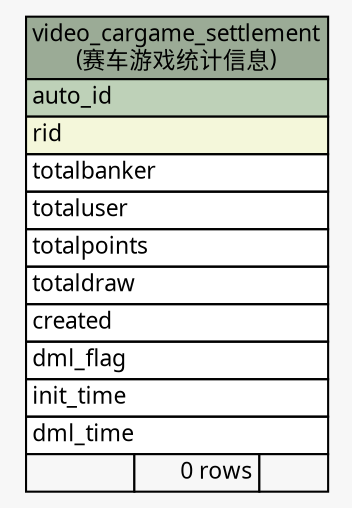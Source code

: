 // dot 2.26.0 on Linux 2.6.32-504.3.3.el6.x86_64
// SchemaSpy rev Unknown
digraph "video_cargame_settlement" {
  graph [
    rankdir="RL"
    bgcolor="#f7f7f7"
    nodesep="0.18"
    ranksep="0.46"
    fontname="Microsoft YaHei"
    fontsize="11"
  ];
  node [
    fontname="Microsoft YaHei"
    fontsize="11"
    shape="plaintext"
  ];
  edge [
    arrowsize="0.8"
  ];
  "video_cargame_settlement" [
    label=<
    <TABLE BORDER="0" CELLBORDER="1" CELLSPACING="0" BGCOLOR="#ffffff">
      <TR><TD COLSPAN="3" BGCOLOR="#9bab96" ALIGN="CENTER">video_cargame_settlement<br/>(赛车游戏统计信息)</TD></TR>
      <TR><TD PORT="auto_id" COLSPAN="3" BGCOLOR="#bed1b8" ALIGN="LEFT">auto_id</TD></TR>
      <TR><TD PORT="rid" COLSPAN="3" BGCOLOR="#f4f7da" ALIGN="LEFT">rid</TD></TR>
      <TR><TD PORT="totalbanker" COLSPAN="3" ALIGN="LEFT">totalbanker</TD></TR>
      <TR><TD PORT="totaluser" COLSPAN="3" ALIGN="LEFT">totaluser</TD></TR>
      <TR><TD PORT="totalpoints" COLSPAN="3" ALIGN="LEFT">totalpoints</TD></TR>
      <TR><TD PORT="totaldraw" COLSPAN="3" ALIGN="LEFT">totaldraw</TD></TR>
      <TR><TD PORT="created" COLSPAN="3" ALIGN="LEFT">created</TD></TR>
      <TR><TD PORT="dml_flag" COLSPAN="3" ALIGN="LEFT">dml_flag</TD></TR>
      <TR><TD PORT="init_time" COLSPAN="3" ALIGN="LEFT">init_time</TD></TR>
      <TR><TD PORT="dml_time" COLSPAN="3" ALIGN="LEFT">dml_time</TD></TR>
      <TR><TD ALIGN="LEFT" BGCOLOR="#f7f7f7">  </TD><TD ALIGN="RIGHT" BGCOLOR="#f7f7f7">0 rows</TD><TD ALIGN="RIGHT" BGCOLOR="#f7f7f7">  </TD></TR>
    </TABLE>>
    URL="tables/video_cargame_settlement.html"
    tooltip="video_cargame_settlement"
  ];
}
